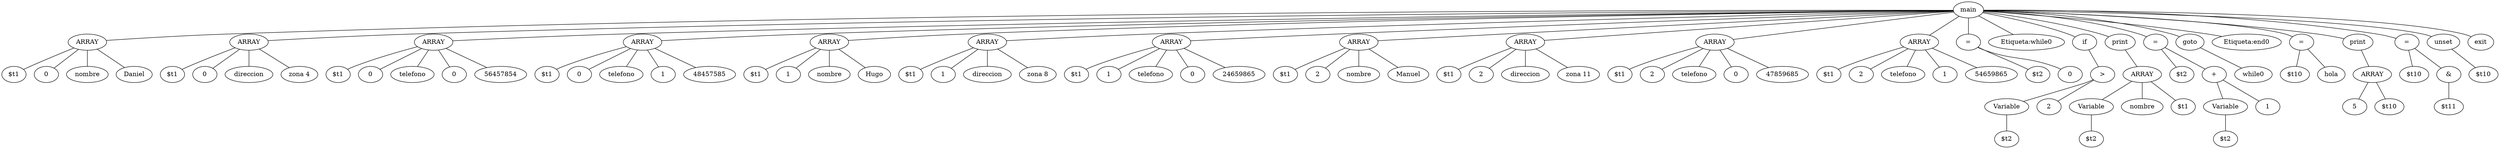 graph {
	1 [label="$t1"]
	2 [label=0]
	3 [label=nombre]
	4 [label=Daniel]
	5 [label=ARRAY]
	5 -- 1
	5 -- 2
	5 -- 3
	5 -- 4
	6 [label="$t1"]
	7 [label=0]
	8 [label=direccion]
	9 [label="zona 4"]
	10 [label=ARRAY]
	10 -- 6
	10 -- 7
	10 -- 8
	10 -- 9
	11 [label="$t1"]
	12 [label=0]
	13 [label=telefono]
	14 [label=0]
	15 [label=56457854]
	16 [label=ARRAY]
	16 -- 11
	16 -- 12
	16 -- 13
	16 -- 14
	16 -- 15
	17 [label="$t1"]
	18 [label=0]
	19 [label=telefono]
	20 [label=1]
	21 [label=48457585]
	22 [label=ARRAY]
	22 -- 17
	22 -- 18
	22 -- 19
	22 -- 20
	22 -- 21
	23 [label="$t1"]
	24 [label=1]
	25 [label=nombre]
	26 [label=Hugo]
	27 [label=ARRAY]
	27 -- 23
	27 -- 24
	27 -- 25
	27 -- 26
	28 [label="$t1"]
	29 [label=1]
	30 [label=direccion]
	31 [label="zona 8"]
	32 [label=ARRAY]
	32 -- 28
	32 -- 29
	32 -- 30
	32 -- 31
	33 [label="$t1"]
	34 [label=1]
	35 [label=telefono]
	36 [label=0]
	37 [label=24659865]
	38 [label=ARRAY]
	38 -- 33
	38 -- 34
	38 -- 35
	38 -- 36
	38 -- 37
	39 [label="$t1"]
	40 [label=2]
	41 [label=nombre]
	42 [label=Manuel]
	43 [label=ARRAY]
	43 -- 39
	43 -- 40
	43 -- 41
	43 -- 42
	44 [label="$t1"]
	45 [label=2]
	46 [label=direccion]
	47 [label="zona 11"]
	48 [label=ARRAY]
	48 -- 44
	48 -- 45
	48 -- 46
	48 -- 47
	49 [label="$t1"]
	50 [label=2]
	51 [label=telefono]
	52 [label=0]
	53 [label=47859685]
	54 [label=ARRAY]
	54 -- 49
	54 -- 50
	54 -- 51
	54 -- 52
	54 -- 53
	55 [label="$t1"]
	56 [label=2]
	57 [label=telefono]
	58 [label=1]
	59 [label=54659865]
	60 [label=ARRAY]
	60 -- 55
	60 -- 56
	60 -- 57
	60 -- 58
	60 -- 59
	61 [label="$t2"]
	62 [label=0]
	63 -- 61
	63 [label="="]
	63 -- 62
	64 [label="Etiqueta:while0"]
	65 [label="$t2"]
	66 [label=Variable]
	66 -- 65
	67 [label=2]
	68 -- 66
	68 [label=">"]
	68 -- 67
	69 [label=if]
	69 -- 68
	70 [label="$t2"]
	71 [label=Variable]
	71 -- 70
	72 [label=nombre]
	73 [label=ARRAY]
	73 -- "$t1"
	73 -- 71
	73 -- 72
	74 [label=print]
	74 -- 73
	75 [label="$t2"]
	76 [label="$t2"]
	77 [label=Variable]
	77 -- 76
	78 [label=1]
	79 -- 77
	79 [label="+"]
	79 -- 78
	80 -- 75
	80 [label="="]
	80 -- 79
	81 [label=goto]
	81 -- while0
	82 [label="Etiqueta:end0"]
	83 [label="$t10"]
	84 [label=hola]
	85 -- 83
	85 [label="="]
	85 -- 84
	86 [label=5]
	87 [label=ARRAY]
	87 -- "$t10"
	87 -- 86
	88 [label=print]
	88 -- 87
	89 [label="$t10"]
	90 [label="$t11"]
	91 [label="&"]
	91 -- 90
	92 -- 89
	92 [label="="]
	92 -- 91
	93 [label="$t10"]
	94 [label=unset]
	94 -- 93
	95 [label=exit]
	96 [label=main]
	96 -- 5
	96 -- 10
	96 -- 16
	96 -- 22
	96 -- 27
	96 -- 32
	96 -- 38
	96 -- 43
	96 -- 48
	96 -- 54
	96 -- 60
	96 -- 63
	96 -- 64
	96 -- 69
	96 -- 74
	96 -- 80
	96 -- 81
	96 -- 82
	96 -- 85
	96 -- 88
	96 -- 92
	96 -- 94
	96 -- 95
}
